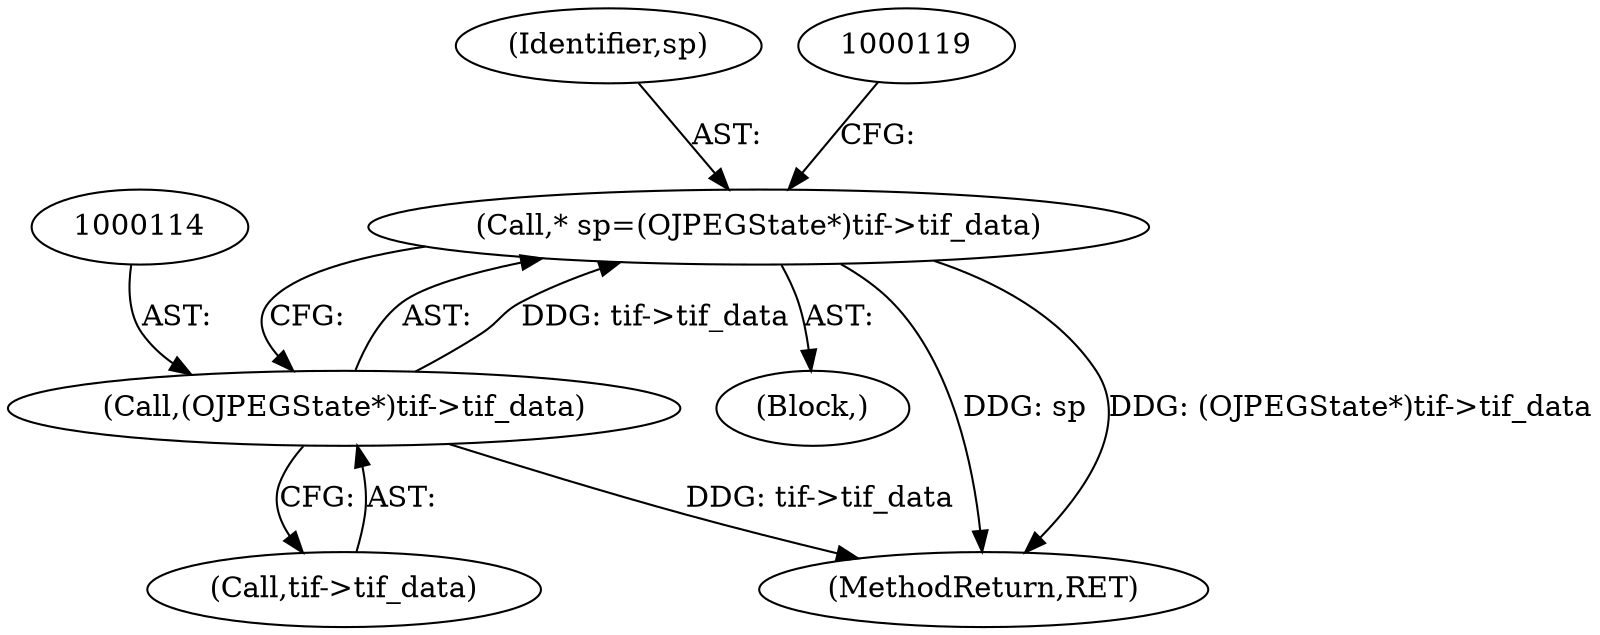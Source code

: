 digraph "0_libtiff_43bc256d8ae44b92d2734a3c5bc73957a4d7c1ec@pointer" {
"1000111" [label="(Call,* sp=(OJPEGState*)tif->tif_data)"];
"1000113" [label="(Call,(OJPEGState*)tif->tif_data)"];
"1000111" [label="(Call,* sp=(OJPEGState*)tif->tif_data)"];
"1000105" [label="(Block,)"];
"1000112" [label="(Identifier,sp)"];
"1000164" [label="(MethodReturn,RET)"];
"1000115" [label="(Call,tif->tif_data)"];
"1000113" [label="(Call,(OJPEGState*)tif->tif_data)"];
"1000111" -> "1000105"  [label="AST: "];
"1000111" -> "1000113"  [label="CFG: "];
"1000112" -> "1000111"  [label="AST: "];
"1000113" -> "1000111"  [label="AST: "];
"1000119" -> "1000111"  [label="CFG: "];
"1000111" -> "1000164"  [label="DDG: sp"];
"1000111" -> "1000164"  [label="DDG: (OJPEGState*)tif->tif_data"];
"1000113" -> "1000111"  [label="DDG: tif->tif_data"];
"1000113" -> "1000115"  [label="CFG: "];
"1000114" -> "1000113"  [label="AST: "];
"1000115" -> "1000113"  [label="AST: "];
"1000113" -> "1000164"  [label="DDG: tif->tif_data"];
}
